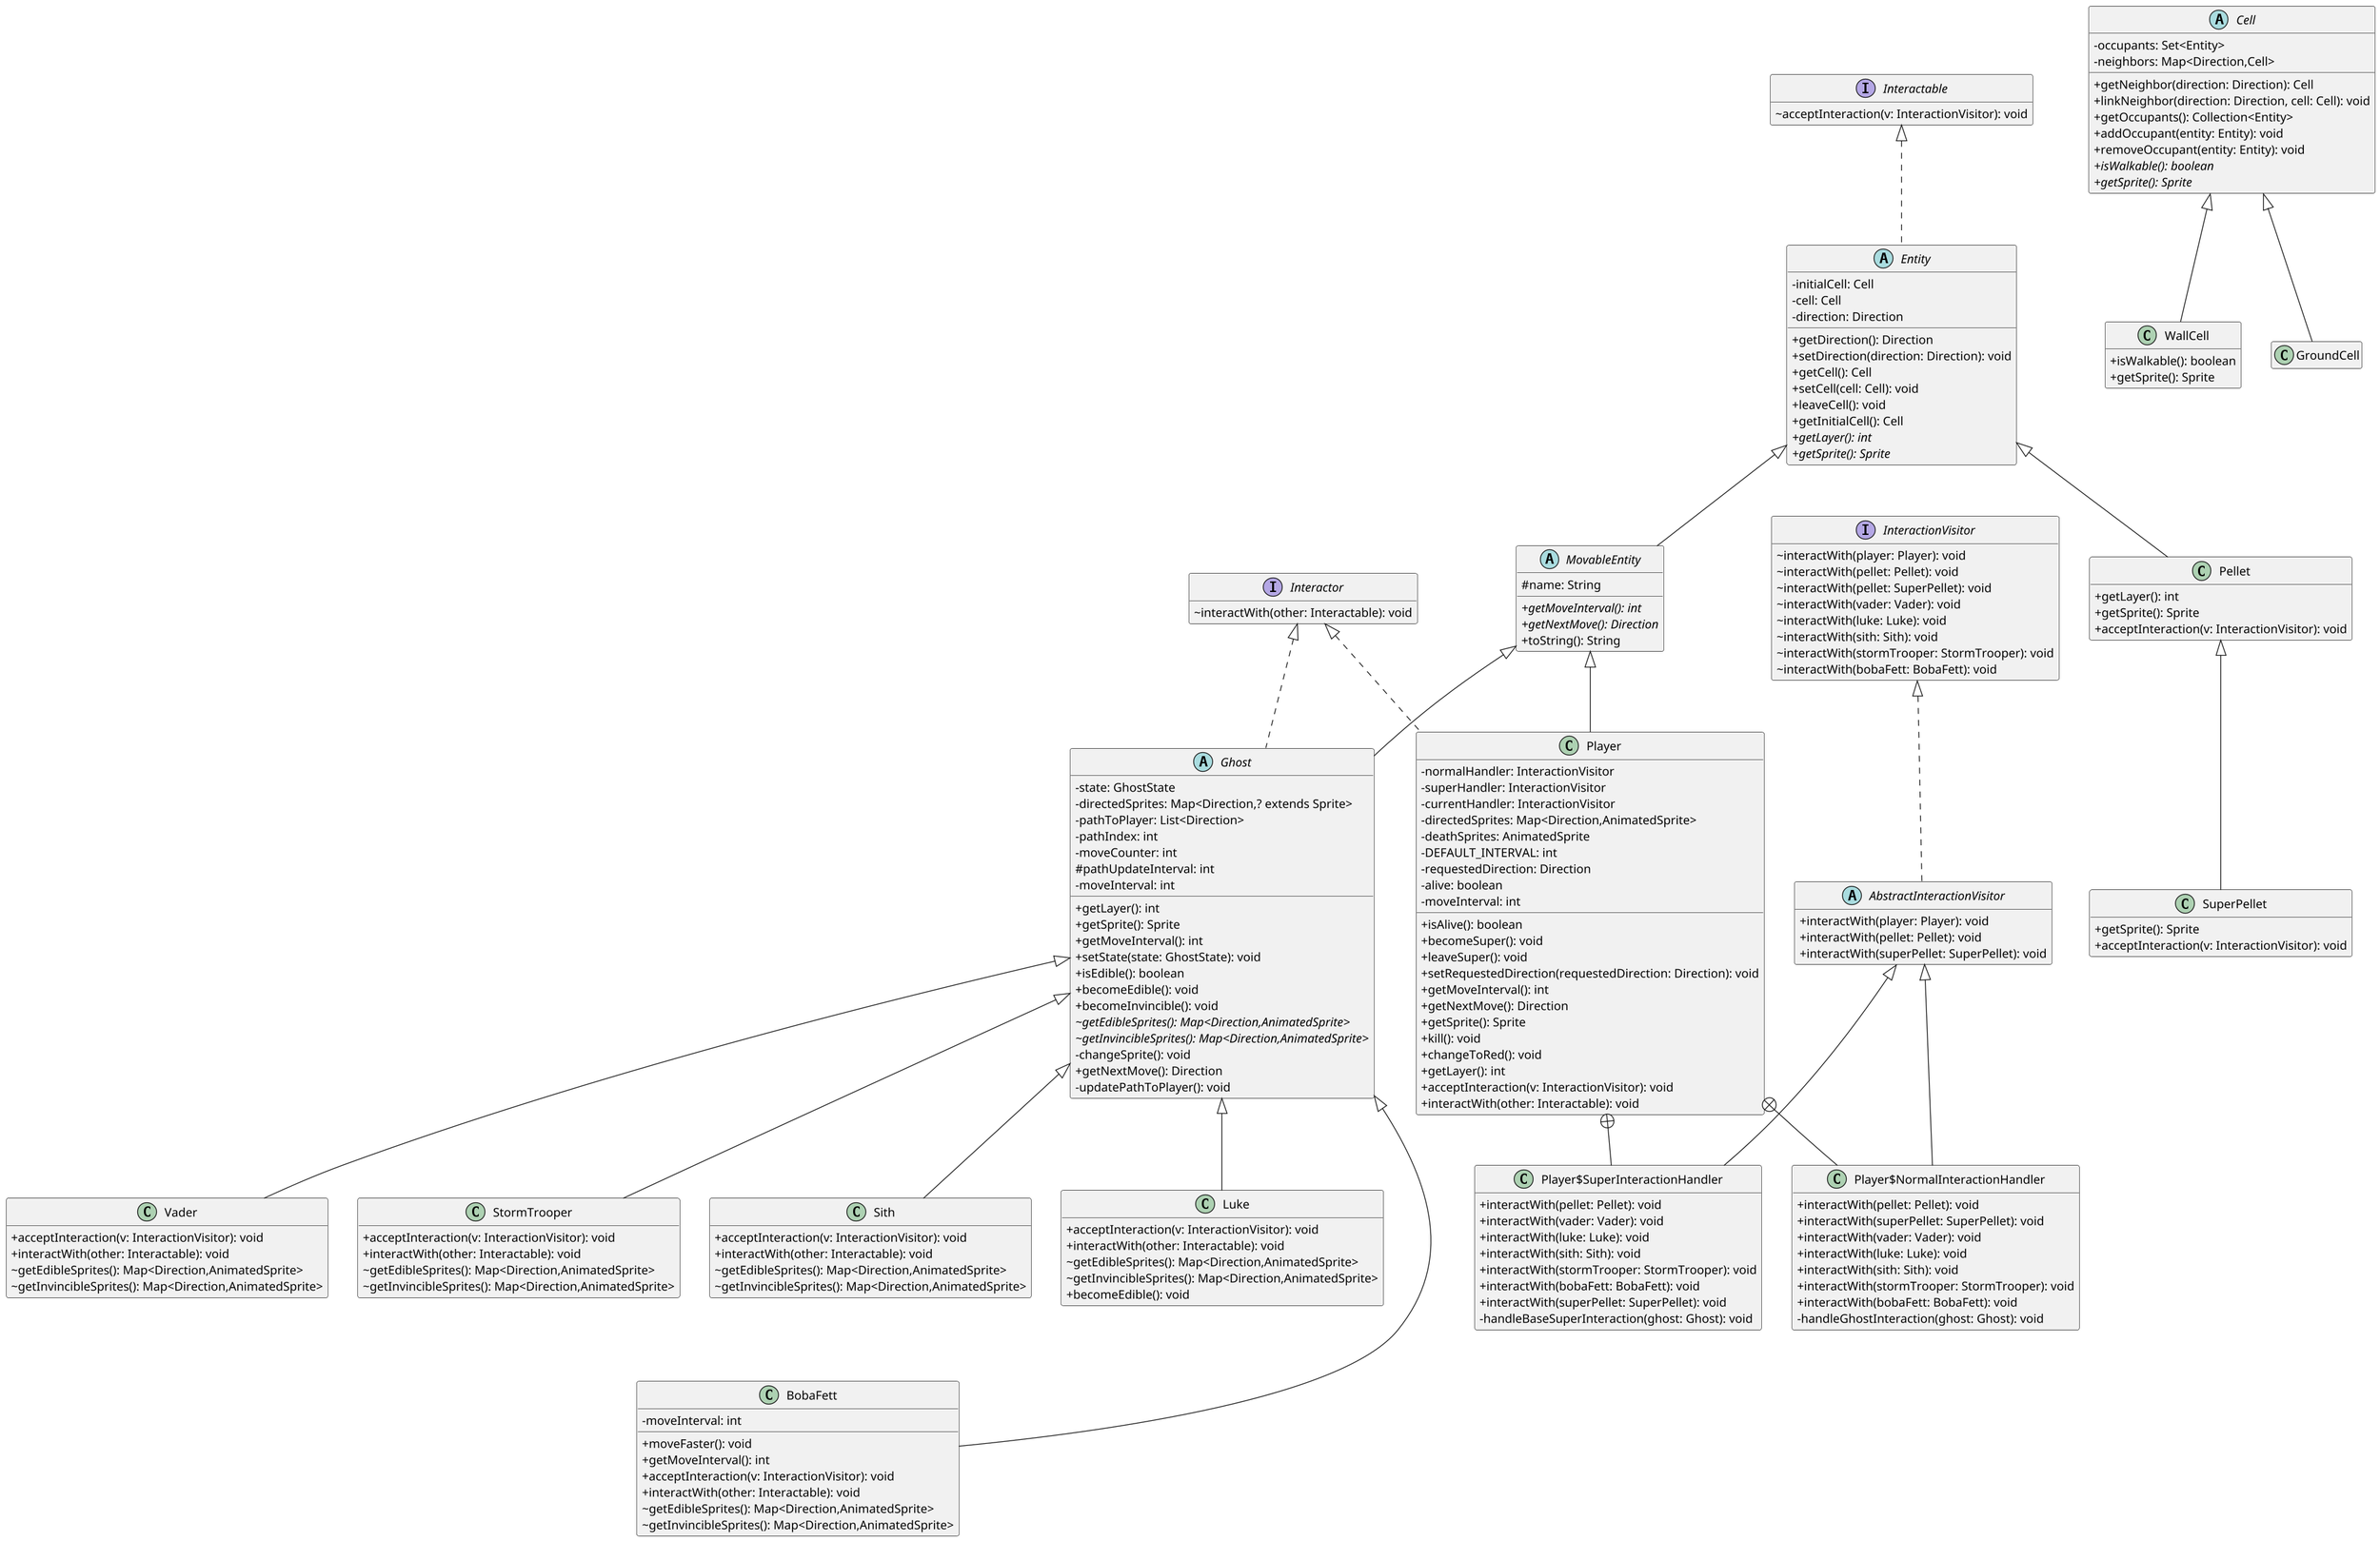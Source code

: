 @startuml

hide empty members
skinparam classAttributeIconSize 0
scale 1.3
Vader -[hidden]- BobaFett
' Additions
hide Main


class StormTrooper {
	+ acceptInteraction(v: InteractionVisitor): void
	+ interactWith(other: Interactable): void
	~ getEdibleSprites(): Map<Direction,AnimatedSprite>
	~ getInvincibleSprites(): Map<Direction,AnimatedSprite>
}

class SuperPellet {
	+ getSprite(): Sprite
	+ acceptInteraction(v: InteractionVisitor): void
}

abstract class Cell {
	- occupants: Set<Entity>
	- neighbors: Map<Direction,Cell>
	+ getNeighbor(direction: Direction): Cell
	+ linkNeighbor(direction: Direction, cell: Cell): void
	+ getOccupants(): Collection<Entity>
	+ addOccupant(entity: Entity): void
	+ removeOccupant(entity: Entity): void
	+ {abstract}isWalkable(): boolean
	+ {abstract}getSprite(): Sprite
}


abstract class Ghost {
	- state: GhostState
	- directedSprites: Map<Direction,? extends Sprite>
	- pathToPlayer: List<Direction>
	- pathIndex: int
	- moveCounter: int
	# pathUpdateInterval: int
	- moveInterval: int
	+ getLayer(): int
	+ getSprite(): Sprite
	+ getMoveInterval(): int
	+ setState(state: GhostState): void
	+ isEdible(): boolean
	+ becomeEdible(): void
	+ becomeInvincible(): void
	~ {abstract}getEdibleSprites(): Map<Direction,AnimatedSprite>
	~ {abstract}getInvincibleSprites(): Map<Direction,AnimatedSprite>
	- changeSprite(): void
	+ getNextMove(): Direction
	- updatePathToPlayer(): void
}


interface Interactor {
	~ interactWith(other: Interactable): void
}

interface InteractionVisitor {
	~ interactWith(player: Player): void
	~ interactWith(pellet: Pellet): void
	~ interactWith(pellet: SuperPellet): void
	~ interactWith(vader: Vader): void
	~ interactWith(luke: Luke): void
	~ interactWith(sith: Sith): void
	~ interactWith(stormTrooper: StormTrooper): void
	~ interactWith(bobaFett: BobaFett): void
}

class BobaFett {
	- moveInterval: int
	+ moveFaster(): void
	+ getMoveInterval(): int
	+ acceptInteraction(v: InteractionVisitor): void
	+ interactWith(other: Interactable): void
	~ getEdibleSprites(): Map<Direction,AnimatedSprite>
	~ getInvincibleSprites(): Map<Direction,AnimatedSprite>
}

interface Interactable {
	~ acceptInteraction(v: InteractionVisitor): void
}

class WallCell {
	+ isWalkable(): boolean
	+ getSprite(): Sprite
}

class Pellet {
	+ getLayer(): int
	+ getSprite(): Sprite
	+ acceptInteraction(v: InteractionVisitor): void
}

class Sith {
	+ acceptInteraction(v: InteractionVisitor): void
	+ interactWith(other: Interactable): void
	~ getEdibleSprites(): Map<Direction,AnimatedSprite>
	~ getInvincibleSprites(): Map<Direction,AnimatedSprite>
}

abstract class MovableEntity {
	# name: String
	+ {abstract}getMoveInterval(): int
	+ {abstract}getNextMove(): Direction
	+ toString(): String
}


abstract class AbstractInteractionVisitor {
	+ interactWith(player: Player): void
	+ interactWith(pellet: Pellet): void
	+ interactWith(superPellet: SuperPellet): void
}

class Luke {
	+ acceptInteraction(v: InteractionVisitor): void
	+ interactWith(other: Interactable): void
	~ getEdibleSprites(): Map<Direction,AnimatedSprite>
	~ getInvincibleSprites(): Map<Direction,AnimatedSprite>
	+ becomeEdible(): void
}

class Player {
	- normalHandler: InteractionVisitor
	- superHandler: InteractionVisitor
	- currentHandler: InteractionVisitor
	- directedSprites: Map<Direction,AnimatedSprite>
	- deathSprites: AnimatedSprite
	- DEFAULT_INTERVAL: int
	- requestedDirection: Direction
	- alive: boolean
	- moveInterval: int
	+ isAlive(): boolean
	+ becomeSuper(): void
	+ leaveSuper(): void
	+ setRequestedDirection(requestedDirection: Direction): void
	+ getMoveInterval(): int
	+ getNextMove(): Direction
	+ getSprite(): Sprite
	+ kill(): void
	+ changeToRed(): void
	+ getLayer(): int
	+ acceptInteraction(v: InteractionVisitor): void
	+ interactWith(other: Interactable): void
}


class Player$NormalInteractionHandler {
	+ interactWith(pellet: Pellet): void
	+ interactWith(superPellet: SuperPellet): void
	+ interactWith(vader: Vader): void
	+ interactWith(luke: Luke): void
	+ interactWith(sith: Sith): void
	+ interactWith(stormTrooper: StormTrooper): void
	+ interactWith(bobaFett: BobaFett): void
	- handleGhostInteraction(ghost: Ghost): void
}

class Player$SuperInteractionHandler {
	+ interactWith(pellet: Pellet): void
	+ interactWith(vader: Vader): void
	+ interactWith(luke: Luke): void
	+ interactWith(sith: Sith): void
	+ interactWith(stormTrooper: StormTrooper): void
	+ interactWith(bobaFett: BobaFett): void
	+ interactWith(superPellet: SuperPellet): void
	- handleBaseSuperInteraction(ghost: Ghost): void
}

class Vader {
	+ acceptInteraction(v: InteractionVisitor): void
	+ interactWith(other: Interactable): void
	~ getEdibleSprites(): Map<Direction,AnimatedSprite>
	~ getInvincibleSprites(): Map<Direction,AnimatedSprite>
}

abstract class Entity {
	- initialCell: Cell
	- cell: Cell
	- direction: Direction
	+ getDirection(): Direction
	+ setDirection(direction: Direction): void
	+ getCell(): Cell
	+ setCell(cell: Cell): void
	+ leaveCell(): void
	+ getInitialCell(): Cell
	+ {abstract}getLayer(): int
	+ {abstract}getSprite(): Sprite
}




Cell <|-- GroundCell
Ghost <|-- StormTrooper
Pellet <|-- SuperPellet
Interactor <|.. Ghost
MovableEntity <|-- Ghost
Ghost <|-- BobaFett
Cell <|-- WallCell
Entity <|-- Pellet
Ghost <|-- Sith
Entity <|-- MovableEntity
InteractionVisitor <|.. AbstractInteractionVisitor
Ghost <|-- Luke
Interactor <|.. Player
MovableEntity <|-- Player
Player +-- Player$NormalInteractionHandler
AbstractInteractionVisitor <|-- Player$NormalInteractionHandler
Player +-- Player$SuperInteractionHandler
AbstractInteractionVisitor <|-- Player$SuperInteractionHandler
Ghost <|-- Vader
Interactable <|.. Entity
@enduml
